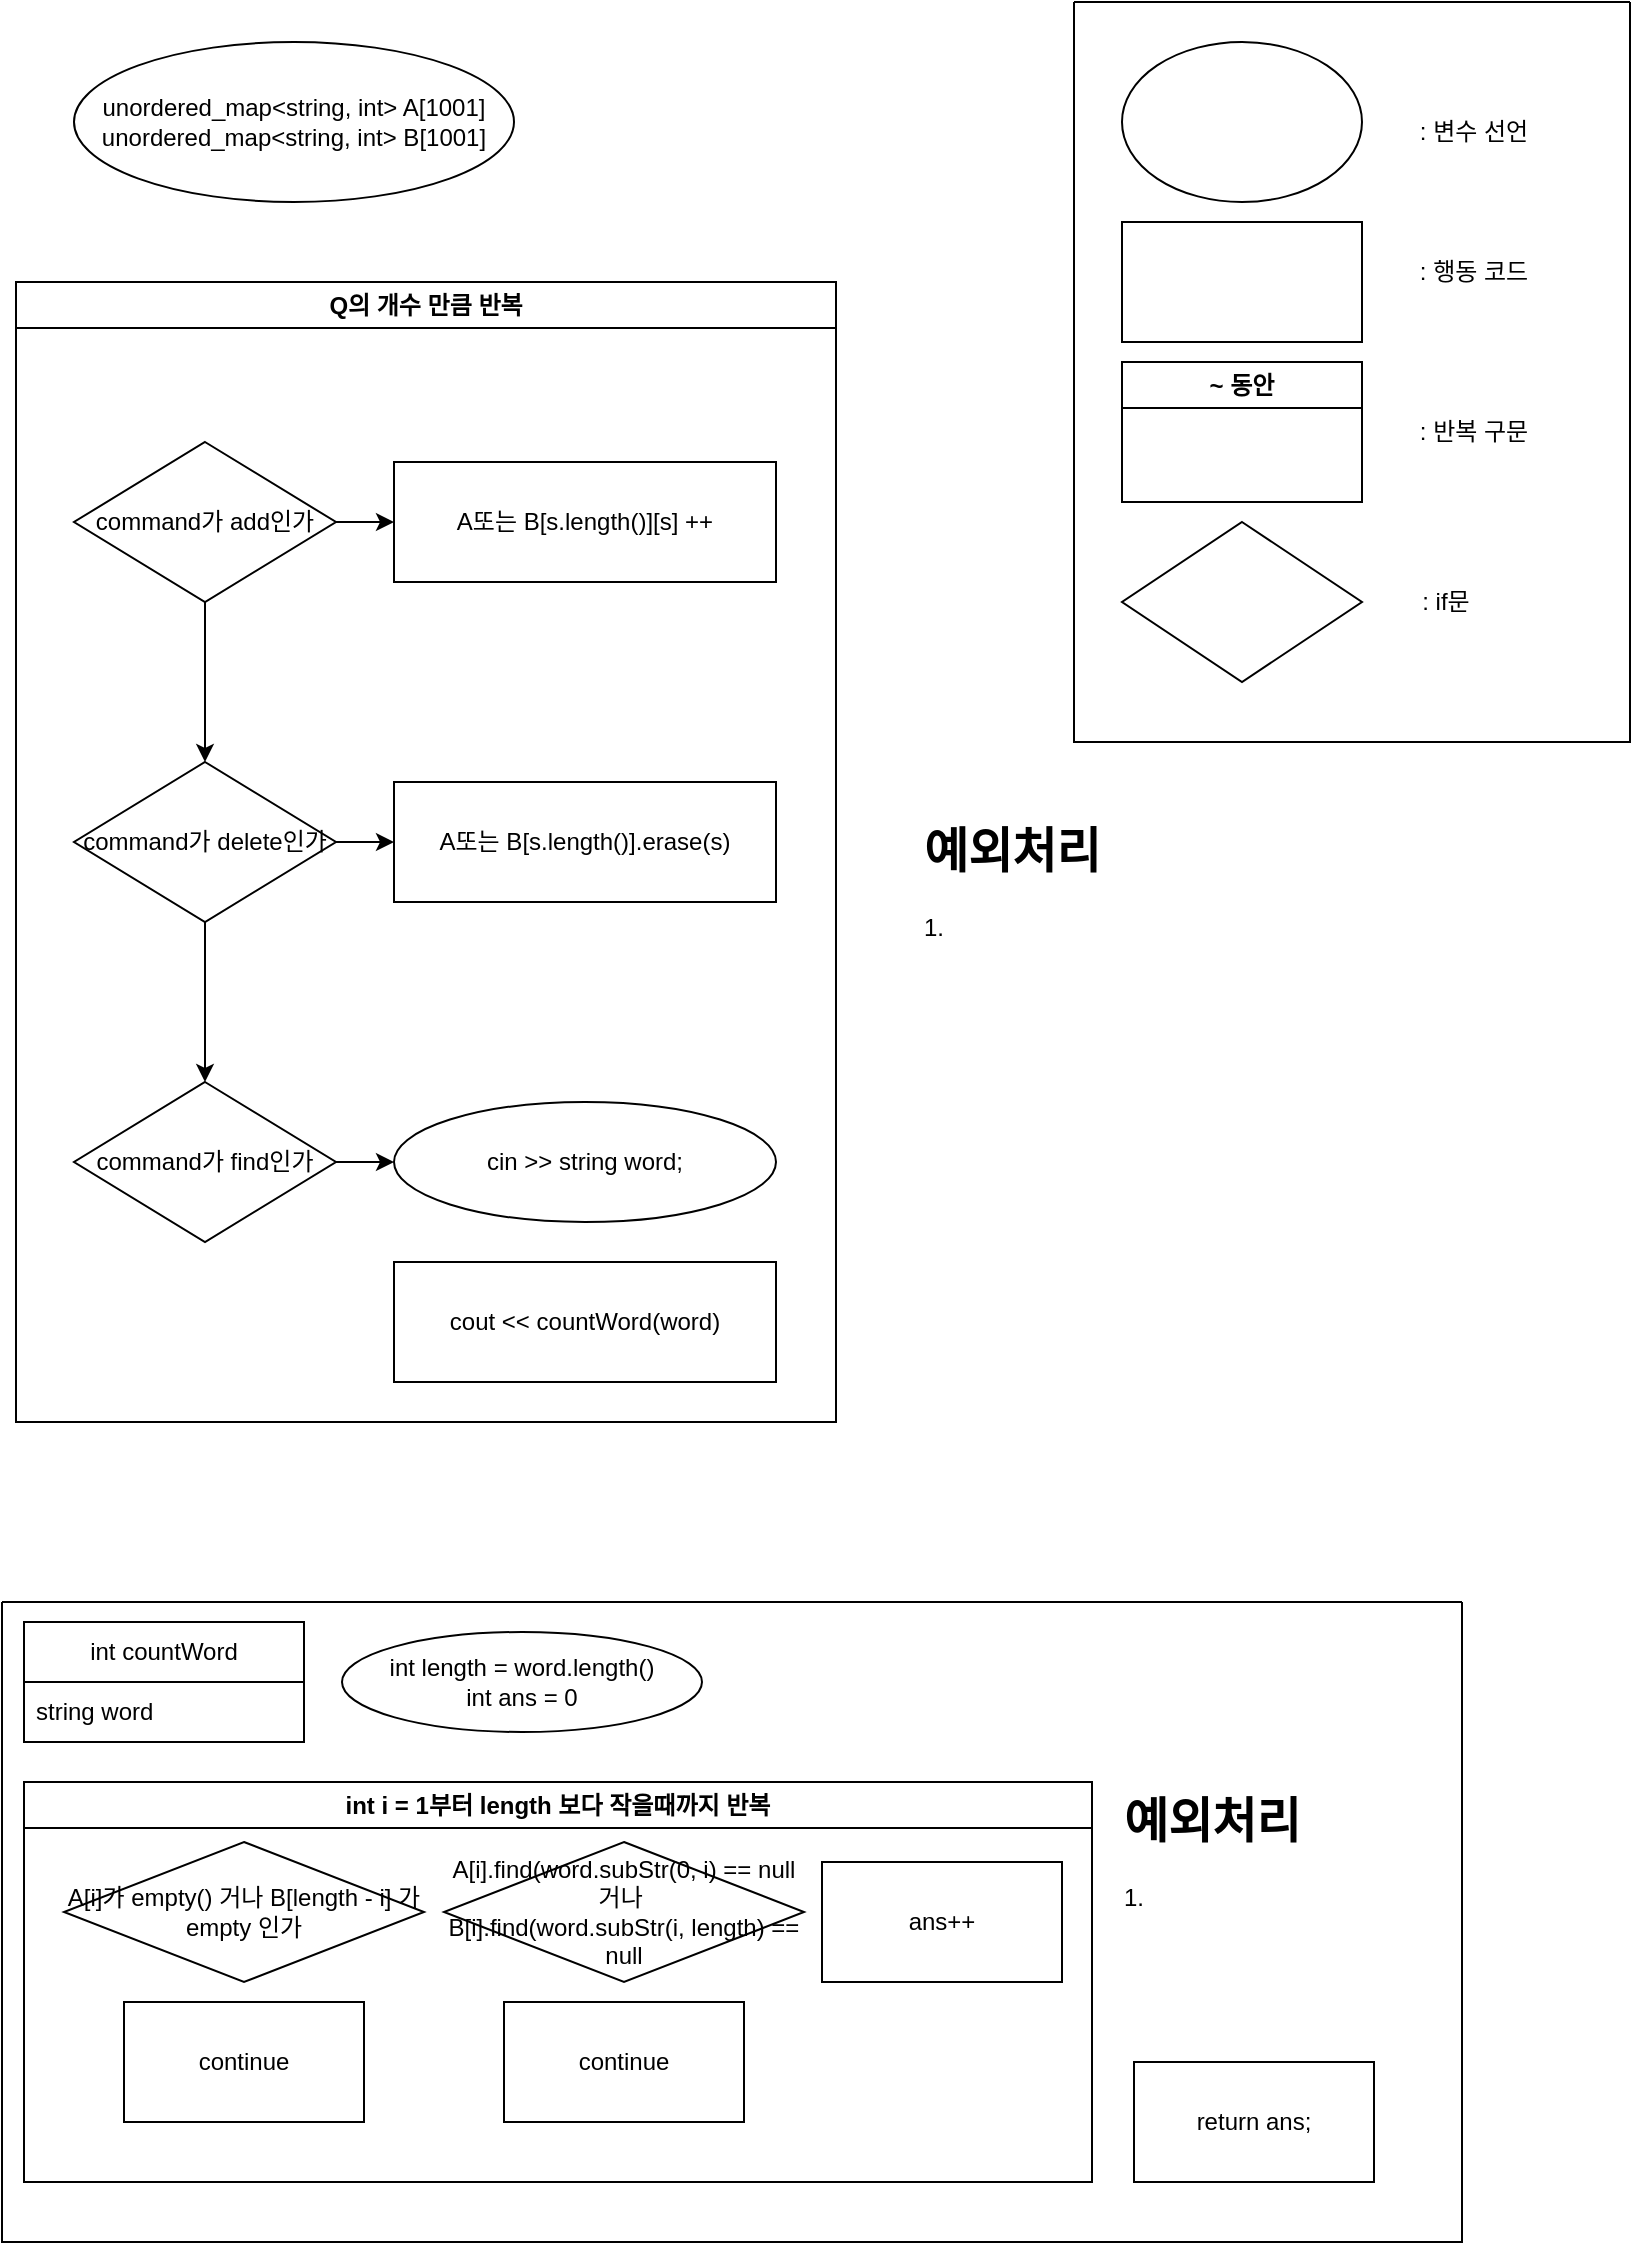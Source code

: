 <mxfile version="23.1.5" type="device">
  <diagram name="페이지-1" id="mJYvhLLfE5og2Ke-VDfa">
    <mxGraphModel dx="946" dy="1384" grid="1" gridSize="10" guides="1" tooltips="1" connect="1" arrows="1" fold="1" page="1" pageScale="1" pageWidth="827" pageHeight="1169" math="0" shadow="0">
      <root>
        <mxCell id="0" />
        <mxCell id="1" parent="0" />
        <mxCell id="FhvKxsoOaMsX3Fl6zh21-1" value="" style="swimlane;startSize=0;" parent="1" vertex="1">
          <mxGeometry x="540" y="30" width="278" height="370" as="geometry" />
        </mxCell>
        <mxCell id="FhvKxsoOaMsX3Fl6zh21-2" value="" style="ellipse;whiteSpace=wrap;html=1;" parent="FhvKxsoOaMsX3Fl6zh21-1" vertex="1">
          <mxGeometry x="24" y="20" width="120" height="80" as="geometry" />
        </mxCell>
        <mxCell id="FhvKxsoOaMsX3Fl6zh21-3" value=": 변수 선언" style="text;html=1;align=center;verticalAlign=middle;whiteSpace=wrap;rounded=0;" parent="FhvKxsoOaMsX3Fl6zh21-1" vertex="1">
          <mxGeometry x="170" y="50" width="60" height="30" as="geometry" />
        </mxCell>
        <mxCell id="FhvKxsoOaMsX3Fl6zh21-4" value="" style="rounded=0;whiteSpace=wrap;html=1;" parent="FhvKxsoOaMsX3Fl6zh21-1" vertex="1">
          <mxGeometry x="24" y="110" width="120" height="60" as="geometry" />
        </mxCell>
        <mxCell id="FhvKxsoOaMsX3Fl6zh21-5" value=": 행동 코드" style="text;html=1;align=center;verticalAlign=middle;whiteSpace=wrap;rounded=0;" parent="FhvKxsoOaMsX3Fl6zh21-1" vertex="1">
          <mxGeometry x="170" y="120" width="60" height="30" as="geometry" />
        </mxCell>
        <mxCell id="FhvKxsoOaMsX3Fl6zh21-6" value="~ 동안" style="swimlane;whiteSpace=wrap;html=1;" parent="FhvKxsoOaMsX3Fl6zh21-1" vertex="1">
          <mxGeometry x="24" y="180" width="120" height="70" as="geometry" />
        </mxCell>
        <mxCell id="FhvKxsoOaMsX3Fl6zh21-7" value=": 반복 구문" style="text;html=1;align=center;verticalAlign=middle;whiteSpace=wrap;rounded=0;" parent="FhvKxsoOaMsX3Fl6zh21-1" vertex="1">
          <mxGeometry x="170" y="200" width="60" height="30" as="geometry" />
        </mxCell>
        <mxCell id="FhvKxsoOaMsX3Fl6zh21-8" value="" style="rhombus;whiteSpace=wrap;html=1;" parent="FhvKxsoOaMsX3Fl6zh21-1" vertex="1">
          <mxGeometry x="24" y="260" width="120" height="80" as="geometry" />
        </mxCell>
        <mxCell id="FhvKxsoOaMsX3Fl6zh21-9" value=": if문" style="text;html=1;align=center;verticalAlign=middle;whiteSpace=wrap;rounded=0;" parent="FhvKxsoOaMsX3Fl6zh21-1" vertex="1">
          <mxGeometry x="156" y="285" width="60" height="30" as="geometry" />
        </mxCell>
        <mxCell id="FhvKxsoOaMsX3Fl6zh21-10" value="unordered_map&amp;lt;string, int&amp;gt; A[1001]&lt;br&gt;unordered_map&amp;lt;string, int&amp;gt; B[1001]" style="ellipse;whiteSpace=wrap;html=1;" parent="1" vertex="1">
          <mxGeometry x="40" y="50" width="220" height="80" as="geometry" />
        </mxCell>
        <mxCell id="FhvKxsoOaMsX3Fl6zh21-12" value="" style="group" parent="1" vertex="1" connectable="0">
          <mxGeometry x="10" y="170" width="640" height="650" as="geometry" />
        </mxCell>
        <mxCell id="FhvKxsoOaMsX3Fl6zh21-13" value="Q의 개수 만큼 반복" style="swimlane;whiteSpace=wrap;html=1;" parent="FhvKxsoOaMsX3Fl6zh21-12" vertex="1">
          <mxGeometry x="1" width="410" height="570" as="geometry" />
        </mxCell>
        <mxCell id="FhvKxsoOaMsX3Fl6zh21-17" value="" style="edgeStyle=orthogonalEdgeStyle;rounded=0;orthogonalLoop=1;jettySize=auto;html=1;" parent="FhvKxsoOaMsX3Fl6zh21-13" source="FhvKxsoOaMsX3Fl6zh21-15" target="FhvKxsoOaMsX3Fl6zh21-16" edge="1">
          <mxGeometry relative="1" as="geometry" />
        </mxCell>
        <mxCell id="FhvKxsoOaMsX3Fl6zh21-21" value="" style="edgeStyle=orthogonalEdgeStyle;rounded=0;orthogonalLoop=1;jettySize=auto;html=1;" parent="FhvKxsoOaMsX3Fl6zh21-13" source="FhvKxsoOaMsX3Fl6zh21-15" target="FhvKxsoOaMsX3Fl6zh21-20" edge="1">
          <mxGeometry relative="1" as="geometry" />
        </mxCell>
        <mxCell id="FhvKxsoOaMsX3Fl6zh21-15" value="command가 add인가" style="rhombus;whiteSpace=wrap;html=1;" parent="FhvKxsoOaMsX3Fl6zh21-13" vertex="1">
          <mxGeometry x="29" y="80" width="131" height="80" as="geometry" />
        </mxCell>
        <mxCell id="FhvKxsoOaMsX3Fl6zh21-19" value="" style="edgeStyle=orthogonalEdgeStyle;rounded=0;orthogonalLoop=1;jettySize=auto;html=1;" parent="FhvKxsoOaMsX3Fl6zh21-13" source="FhvKxsoOaMsX3Fl6zh21-16" target="FhvKxsoOaMsX3Fl6zh21-18" edge="1">
          <mxGeometry relative="1" as="geometry" />
        </mxCell>
        <mxCell id="FhvKxsoOaMsX3Fl6zh21-23" value="" style="edgeStyle=orthogonalEdgeStyle;rounded=0;orthogonalLoop=1;jettySize=auto;html=1;" parent="FhvKxsoOaMsX3Fl6zh21-13" source="FhvKxsoOaMsX3Fl6zh21-16" target="FhvKxsoOaMsX3Fl6zh21-22" edge="1">
          <mxGeometry relative="1" as="geometry" />
        </mxCell>
        <mxCell id="FhvKxsoOaMsX3Fl6zh21-16" value="command가 delete인가" style="rhombus;whiteSpace=wrap;html=1;" parent="FhvKxsoOaMsX3Fl6zh21-13" vertex="1">
          <mxGeometry x="29" y="240" width="131" height="80" as="geometry" />
        </mxCell>
        <mxCell id="FhvKxsoOaMsX3Fl6zh21-28" value="" style="edgeStyle=orthogonalEdgeStyle;rounded=0;orthogonalLoop=1;jettySize=auto;html=1;" parent="FhvKxsoOaMsX3Fl6zh21-13" source="FhvKxsoOaMsX3Fl6zh21-18" target="FhvKxsoOaMsX3Fl6zh21-27" edge="1">
          <mxGeometry relative="1" as="geometry" />
        </mxCell>
        <mxCell id="FhvKxsoOaMsX3Fl6zh21-18" value="command가 find인가" style="rhombus;whiteSpace=wrap;html=1;" parent="FhvKxsoOaMsX3Fl6zh21-13" vertex="1">
          <mxGeometry x="29" y="400" width="131" height="80" as="geometry" />
        </mxCell>
        <mxCell id="FhvKxsoOaMsX3Fl6zh21-20" value="A또는 B[s.length()][s] ++" style="rounded=0;whiteSpace=wrap;html=1;" parent="FhvKxsoOaMsX3Fl6zh21-13" vertex="1">
          <mxGeometry x="189" y="90" width="191" height="60" as="geometry" />
        </mxCell>
        <mxCell id="FhvKxsoOaMsX3Fl6zh21-22" value="A또는 B[s.length()].erase(s)" style="rounded=0;whiteSpace=wrap;html=1;" parent="FhvKxsoOaMsX3Fl6zh21-13" vertex="1">
          <mxGeometry x="189" y="250" width="191" height="60" as="geometry" />
        </mxCell>
        <mxCell id="FhvKxsoOaMsX3Fl6zh21-26" value="cout &amp;lt;&amp;lt; countWord(word)" style="whiteSpace=wrap;html=1;" parent="FhvKxsoOaMsX3Fl6zh21-13" vertex="1">
          <mxGeometry x="189" y="490" width="191" height="60" as="geometry" />
        </mxCell>
        <mxCell id="FhvKxsoOaMsX3Fl6zh21-27" value="cin &amp;gt;&amp;gt; string word;" style="ellipse;whiteSpace=wrap;html=1;" parent="FhvKxsoOaMsX3Fl6zh21-13" vertex="1">
          <mxGeometry x="189" y="410" width="191" height="60" as="geometry" />
        </mxCell>
        <mxCell id="FhvKxsoOaMsX3Fl6zh21-14" value="&lt;h1&gt;예외처리&lt;/h1&gt;&lt;p&gt;1.&amp;nbsp;&lt;/p&gt;" style="text;html=1;spacing=5;spacingTop=-20;whiteSpace=wrap;overflow=hidden;rounded=0;" parent="FhvKxsoOaMsX3Fl6zh21-12" vertex="1">
          <mxGeometry x="450" y="265" width="190" height="120" as="geometry" />
        </mxCell>
        <mxCell id="FhvKxsoOaMsX3Fl6zh21-35" value="" style="swimlane;startSize=0;" parent="1" vertex="1">
          <mxGeometry x="4" y="830" width="730" height="320" as="geometry" />
        </mxCell>
        <mxCell id="FhvKxsoOaMsX3Fl6zh21-29" value="int countWord" style="swimlane;fontStyle=0;childLayout=stackLayout;horizontal=1;startSize=30;horizontalStack=0;resizeParent=1;resizeParentMax=0;resizeLast=0;collapsible=1;marginBottom=0;whiteSpace=wrap;html=1;" parent="FhvKxsoOaMsX3Fl6zh21-35" vertex="1">
          <mxGeometry x="11" y="10" width="140" height="60" as="geometry" />
        </mxCell>
        <mxCell id="FhvKxsoOaMsX3Fl6zh21-30" value="string word" style="text;strokeColor=none;fillColor=none;align=left;verticalAlign=middle;spacingLeft=4;spacingRight=4;overflow=hidden;points=[[0,0.5],[1,0.5]];portConstraint=eastwest;rotatable=0;whiteSpace=wrap;html=1;" parent="FhvKxsoOaMsX3Fl6zh21-29" vertex="1">
          <mxGeometry y="30" width="140" height="30" as="geometry" />
        </mxCell>
        <mxCell id="FhvKxsoOaMsX3Fl6zh21-37" value="int length = word.length()&lt;br&gt;int ans = 0" style="ellipse;whiteSpace=wrap;html=1;" parent="FhvKxsoOaMsX3Fl6zh21-35" vertex="1">
          <mxGeometry x="170" y="15" width="180" height="50" as="geometry" />
        </mxCell>
        <mxCell id="FhvKxsoOaMsX3Fl6zh21-40" value="return ans;" style="rounded=0;whiteSpace=wrap;html=1;" parent="FhvKxsoOaMsX3Fl6zh21-35" vertex="1">
          <mxGeometry x="566" y="230" width="120" height="60" as="geometry" />
        </mxCell>
        <mxCell id="FhvKxsoOaMsX3Fl6zh21-55" value="" style="group" parent="FhvKxsoOaMsX3Fl6zh21-35" vertex="1" connectable="0">
          <mxGeometry y="80" width="730" height="210" as="geometry" />
        </mxCell>
        <mxCell id="FhvKxsoOaMsX3Fl6zh21-57" value="&lt;h1&gt;예외처리&lt;/h1&gt;&lt;p&gt;1.&amp;nbsp;&lt;/p&gt;" style="text;html=1;spacing=5;spacingTop=-20;whiteSpace=wrap;overflow=hidden;rounded=0;" parent="FhvKxsoOaMsX3Fl6zh21-55" vertex="1">
          <mxGeometry x="556" y="10" width="155" height="120" as="geometry" />
        </mxCell>
        <mxCell id="FhvKxsoOaMsX3Fl6zh21-39" value="int i = 1부터 length 보다 작을때까지 반복" style="swimlane;whiteSpace=wrap;html=1;" parent="FhvKxsoOaMsX3Fl6zh21-55" vertex="1">
          <mxGeometry x="11" y="10" width="534" height="200" as="geometry" />
        </mxCell>
        <mxCell id="FhvKxsoOaMsX3Fl6zh21-42" value="A[i]가 empty() 거나 B[length - i] 가 empty 인가" style="rhombus;whiteSpace=wrap;html=1;" parent="FhvKxsoOaMsX3Fl6zh21-39" vertex="1">
          <mxGeometry x="20" y="30" width="180" height="70" as="geometry" />
        </mxCell>
        <mxCell id="FhvKxsoOaMsX3Fl6zh21-44" value="continue" style="rounded=0;whiteSpace=wrap;html=1;" parent="FhvKxsoOaMsX3Fl6zh21-39" vertex="1">
          <mxGeometry x="50" y="110" width="120" height="60" as="geometry" />
        </mxCell>
        <mxCell id="FhvKxsoOaMsX3Fl6zh21-47" value="A[i].find(word.subStr(0, i) == null 거나&amp;nbsp;&lt;br&gt;B[i].find(word.subStr(i, length) == null" style="rhombus;whiteSpace=wrap;html=1;" parent="FhvKxsoOaMsX3Fl6zh21-39" vertex="1">
          <mxGeometry x="210" y="30" width="180" height="70" as="geometry" />
        </mxCell>
        <mxCell id="FhvKxsoOaMsX3Fl6zh21-48" value="continue" style="rounded=0;whiteSpace=wrap;html=1;" parent="FhvKxsoOaMsX3Fl6zh21-39" vertex="1">
          <mxGeometry x="240" y="110" width="120" height="60" as="geometry" />
        </mxCell>
        <mxCell id="FhvKxsoOaMsX3Fl6zh21-54" value="ans++" style="rounded=0;whiteSpace=wrap;html=1;" parent="FhvKxsoOaMsX3Fl6zh21-39" vertex="1">
          <mxGeometry x="399" y="40" width="120" height="60" as="geometry" />
        </mxCell>
      </root>
    </mxGraphModel>
  </diagram>
</mxfile>
